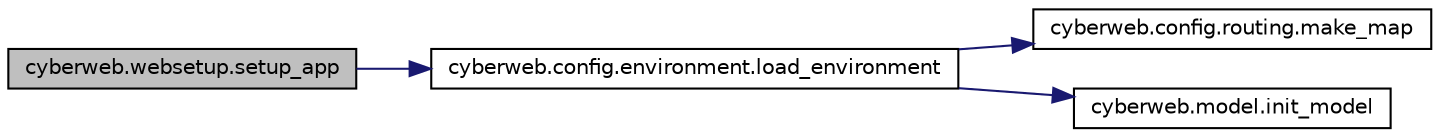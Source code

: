 digraph G
{
  edge [fontname="Helvetica",fontsize="10",labelfontname="Helvetica",labelfontsize="10"];
  node [fontname="Helvetica",fontsize="10",shape=record];
  rankdir="LR";
  Node1 [label="cyberweb.websetup.setup_app",height=0.2,width=0.4,color="black", fillcolor="grey75", style="filled" fontcolor="black"];
  Node1 -> Node2 [color="midnightblue",fontsize="10",style="solid",fontname="Helvetica"];
  Node2 [label="cyberweb.config.environment.load_environment",height=0.2,width=0.4,color="black", fillcolor="white", style="filled",URL="$namespacecyberweb_1_1config_1_1environment.html#a48311d8252b45b44e53e50d5cc2bdeba"];
  Node2 -> Node3 [color="midnightblue",fontsize="10",style="solid",fontname="Helvetica"];
  Node3 [label="cyberweb.config.routing.make_map",height=0.2,width=0.4,color="black", fillcolor="white", style="filled",URL="$namespacecyberweb_1_1config_1_1routing.html#adfb384306d5e2c6ac7da8ff8cc22a96b"];
  Node2 -> Node4 [color="midnightblue",fontsize="10",style="solid",fontname="Helvetica"];
  Node4 [label="cyberweb.model.init_model",height=0.2,width=0.4,color="black", fillcolor="white", style="filled",URL="$namespacecyberweb_1_1model.html#af4470bae5d0ad2b2006857acfa3d2757"];
}

